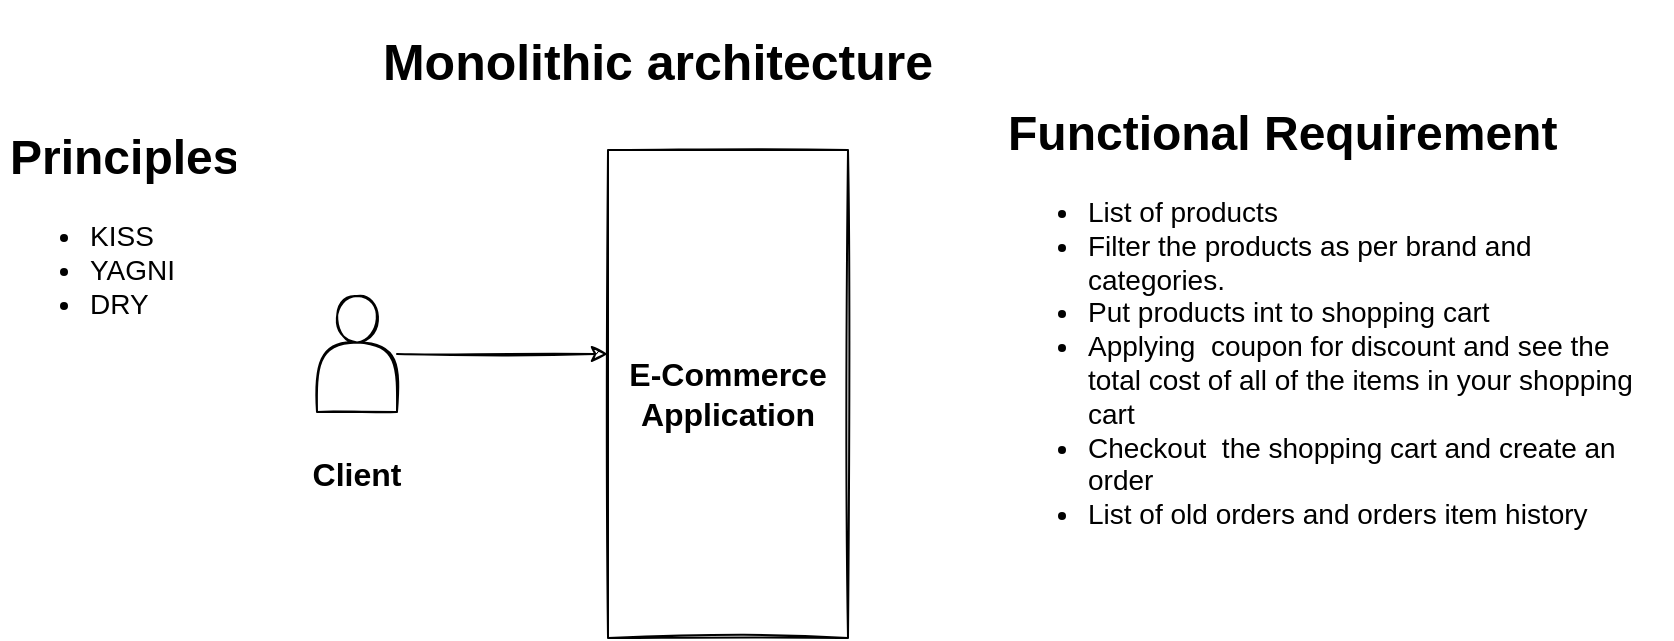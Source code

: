 <mxfile version="13.9.9" type="device"><diagram id="ec2k7Hesi6WmFlCKf6qa" name="Page-1"><mxGraphModel dx="1252" dy="504" grid="0" gridSize="10" guides="1" tooltips="1" connect="1" arrows="1" fold="1" page="0" pageScale="1" pageWidth="850" pageHeight="1100" math="0" shadow="0"><root><mxCell id="0"/><mxCell id="1" parent="0"/><mxCell id="k0vu21li7wswJZSwt-MZ-2" value="&lt;h1&gt;Functional Requirement&lt;/h1&gt;&lt;p style=&quot;font-size: 14px&quot;&gt;&lt;/p&gt;&lt;ul style=&quot;font-size: 14px&quot;&gt;&lt;li&gt;List of products&lt;/li&gt;&lt;li&gt;Filter the products as per brand and categories.&lt;/li&gt;&lt;li&gt;Put products int to shopping cart&lt;/li&gt;&lt;li&gt;Applying&amp;nbsp; coupon for discount and see the total cost of all of the items in your shopping cart&lt;/li&gt;&lt;li&gt;Checkout&amp;nbsp; the shopping cart and create an order&lt;/li&gt;&lt;li&gt;List of old orders and orders item history&lt;/li&gt;&lt;/ul&gt;&lt;p&gt;&lt;/p&gt;" style="text;html=1;strokeColor=none;fillColor=none;spacing=5;spacingTop=-20;whiteSpace=wrap;overflow=hidden;rounded=0;sketch=1;" vertex="1" parent="1"><mxGeometry x="496" y="59" width="337" height="223" as="geometry"/></mxCell><mxCell id="k0vu21li7wswJZSwt-MZ-3" value="&lt;h1&gt;Principles&lt;/h1&gt;&lt;p style=&quot;font-size: 14px&quot;&gt;&lt;/p&gt;&lt;ul style=&quot;font-size: 14px&quot;&gt;&lt;li&gt;KISS&lt;/li&gt;&lt;li&gt;YAGNI&lt;/li&gt;&lt;li&gt;DRY&lt;/li&gt;&lt;/ul&gt;&lt;p&gt;&lt;/p&gt;" style="text;html=1;strokeColor=none;fillColor=none;spacing=5;spacingTop=-20;whiteSpace=wrap;overflow=hidden;rounded=0;sketch=1;" vertex="1" parent="1"><mxGeometry x="-3" y="71" width="121" height="110" as="geometry"/></mxCell><mxCell id="k0vu21li7wswJZSwt-MZ-5" value="&lt;font style=&quot;font-size: 25px&quot;&gt;&lt;b&gt;Monolithic architecture&lt;/b&gt;&lt;/font&gt;" style="text;html=1;strokeColor=none;fillColor=none;align=center;verticalAlign=middle;whiteSpace=wrap;rounded=0;sketch=1;" vertex="1" parent="1"><mxGeometry x="183" y="12" width="286" height="59" as="geometry"/></mxCell><mxCell id="k0vu21li7wswJZSwt-MZ-10" style="edgeStyle=orthogonalEdgeStyle;rounded=0;sketch=1;orthogonalLoop=1;jettySize=auto;html=1;entryX=0;entryY=0.418;entryDx=0;entryDy=0;entryPerimeter=0;" edge="1" parent="1" source="k0vu21li7wswJZSwt-MZ-6" target="k0vu21li7wswJZSwt-MZ-8"><mxGeometry relative="1" as="geometry"/></mxCell><mxCell id="k0vu21li7wswJZSwt-MZ-6" value="" style="shape=actor;whiteSpace=wrap;html=1;sketch=1;" vertex="1" parent="1"><mxGeometry x="155.5" y="160" width="40" height="58" as="geometry"/></mxCell><mxCell id="k0vu21li7wswJZSwt-MZ-7" value="&lt;b&gt;&lt;font style=&quot;font-size: 16px&quot;&gt;Client&lt;/font&gt;&lt;/b&gt;" style="text;html=1;strokeColor=none;fillColor=none;align=center;verticalAlign=middle;whiteSpace=wrap;rounded=0;sketch=1;" vertex="1" parent="1"><mxGeometry x="146" y="239" width="59" height="20" as="geometry"/></mxCell><mxCell id="k0vu21li7wswJZSwt-MZ-8" value="&lt;b&gt;&lt;font style=&quot;font-size: 16px&quot;&gt;E-Commerce Application&lt;/font&gt;&lt;/b&gt;" style="rounded=0;whiteSpace=wrap;html=1;sketch=1;" vertex="1" parent="1"><mxGeometry x="301" y="87" width="120" height="244" as="geometry"/></mxCell></root></mxGraphModel></diagram></mxfile>